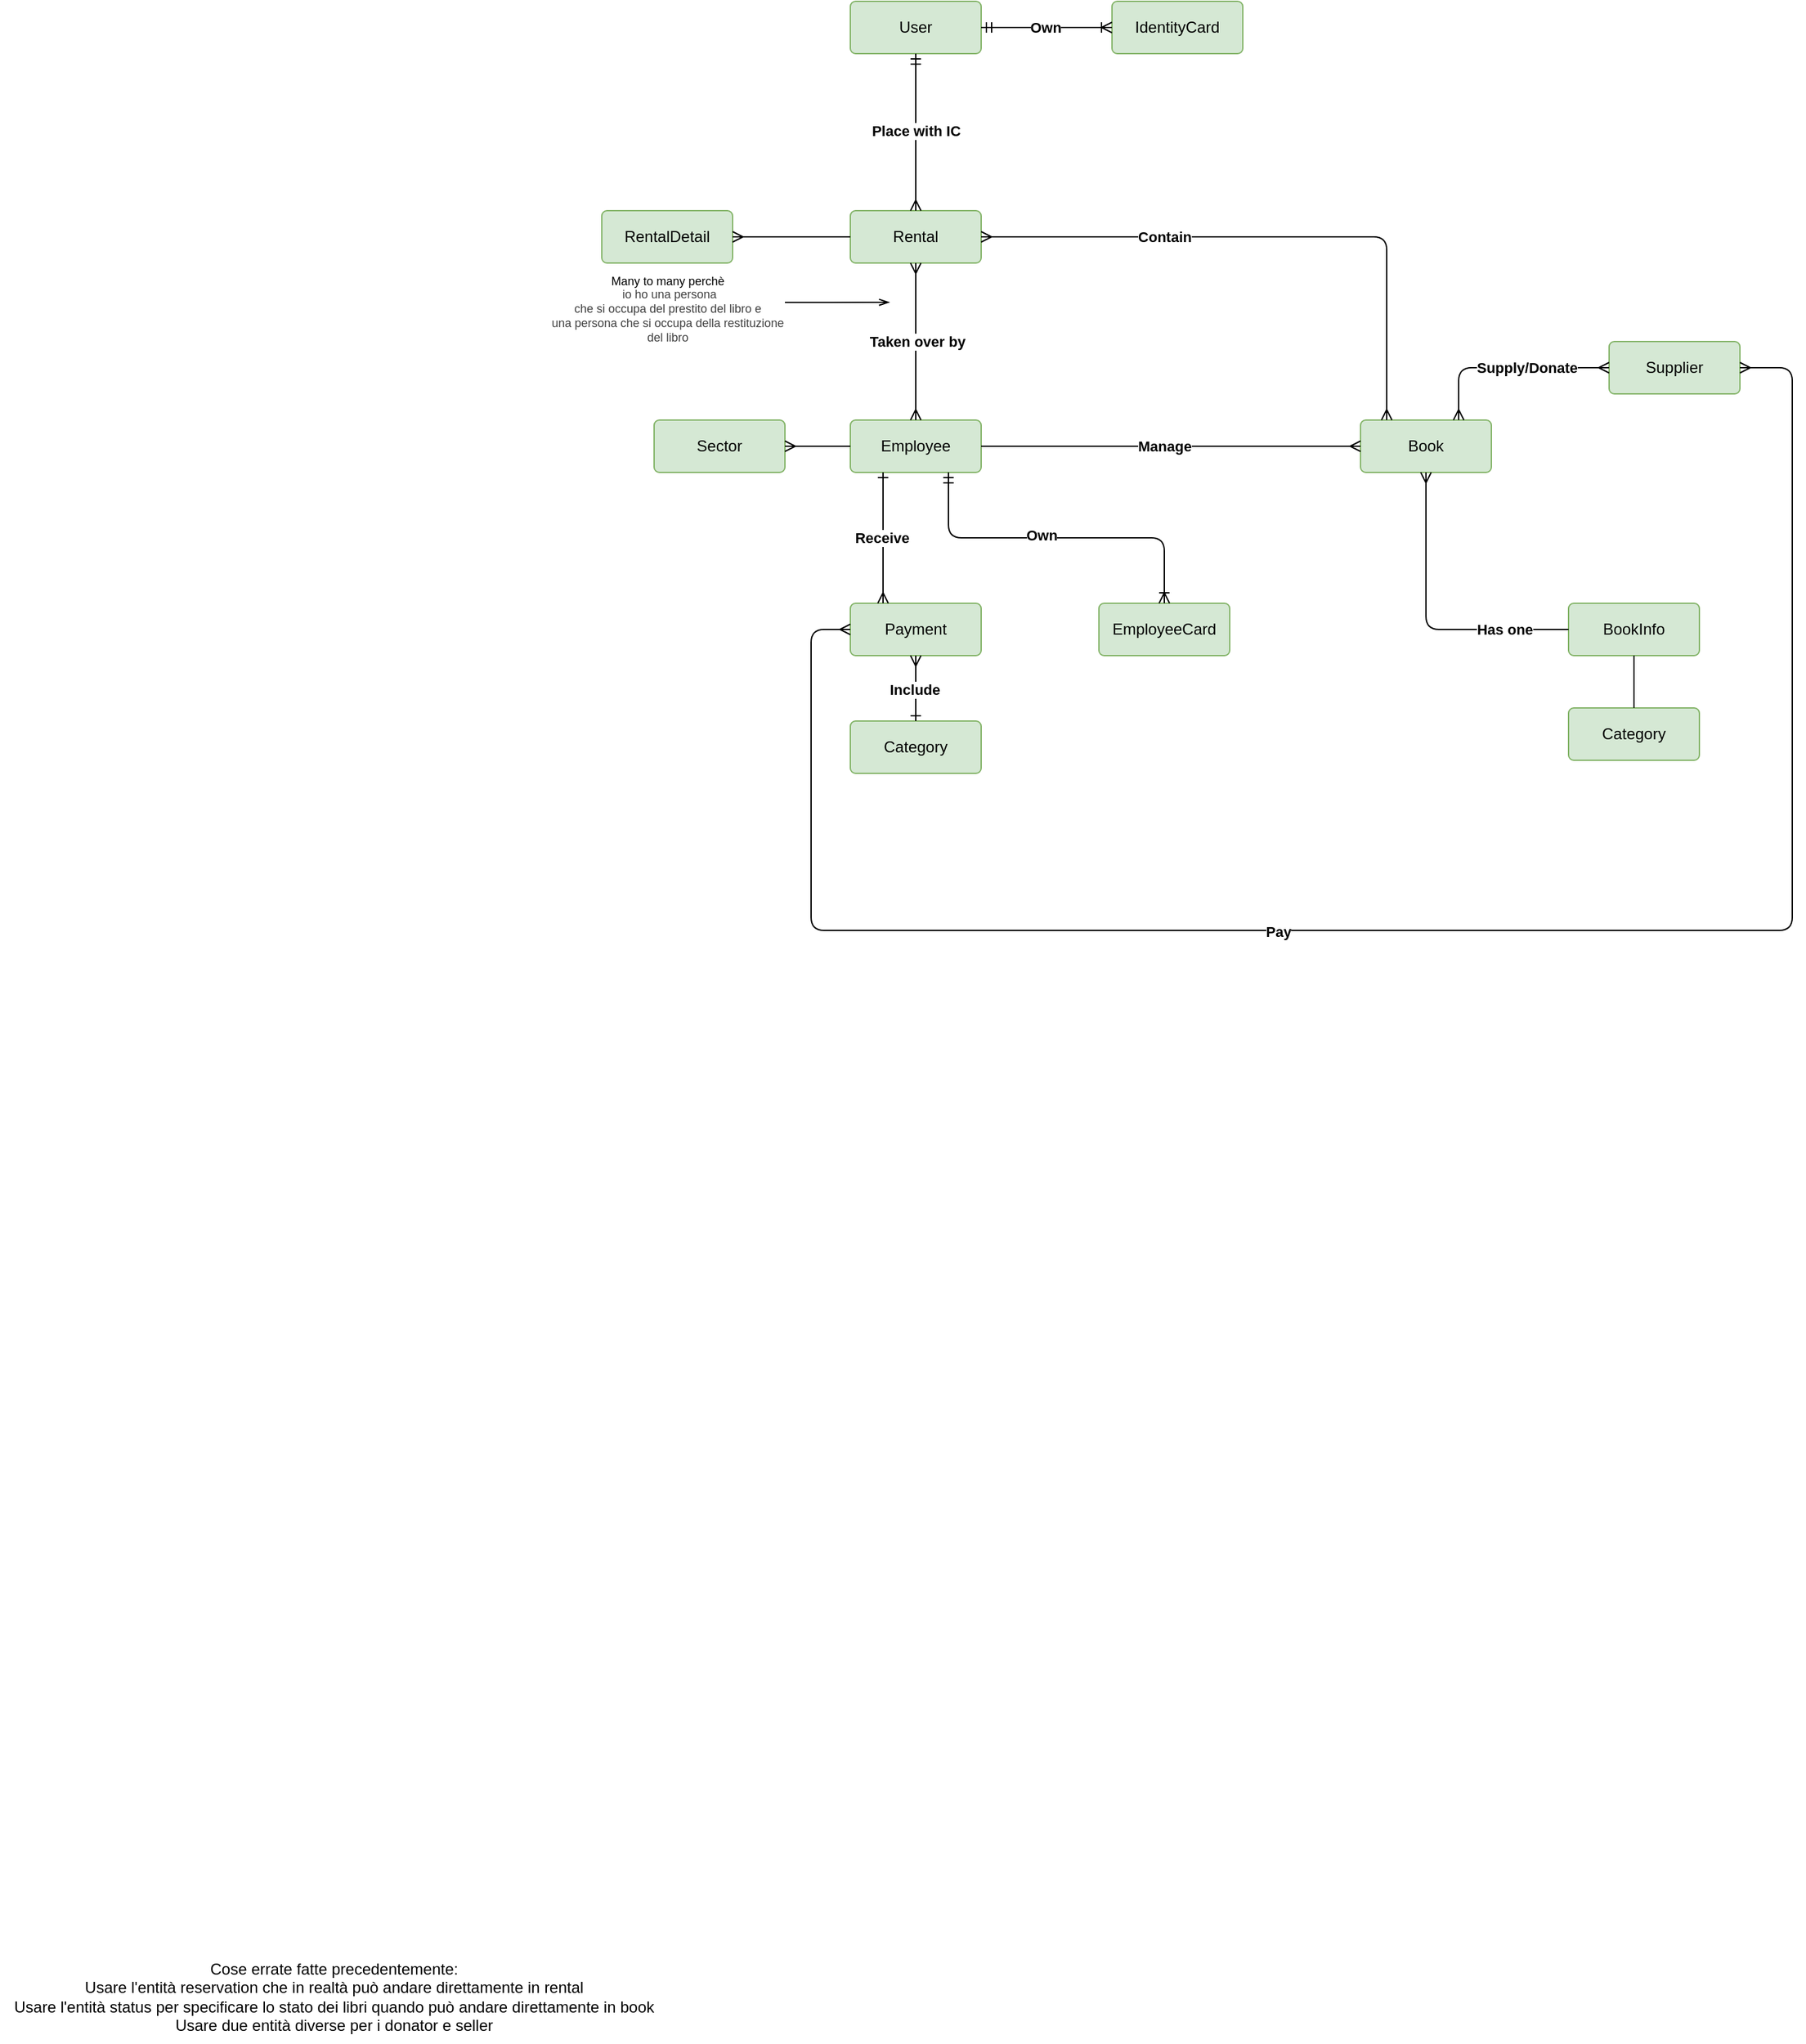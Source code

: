 <mxfile>
    <diagram id="nn5hBzcSLXzBLH-GoVvY" name="Pagina-1">
        <mxGraphModel dx="-876" dy="591" grid="1" gridSize="10" guides="1" tooltips="1" connect="1" arrows="1" fold="1" page="1" pageScale="1" pageWidth="2000" pageHeight="2000" background="none" math="0" shadow="0">
            <root>
                <mxCell id="0"/>
                <mxCell id="1" parent="0"/>
                <mxCell id="2" value="Employee" style="rounded=1;arcSize=10;whiteSpace=wrap;html=1;align=center;fillColor=#d5e8d4;strokeColor=#82b366;" parent="1" vertex="1">
                    <mxGeometry x="2660" y="740" width="100" height="40" as="geometry"/>
                </mxCell>
                <mxCell id="3" value="Payment" style="rounded=1;arcSize=10;whiteSpace=wrap;html=1;align=center;fillColor=#d5e8d4;strokeColor=#82b366;" parent="1" vertex="1">
                    <mxGeometry x="2660" y="880" width="100" height="40" as="geometry"/>
                </mxCell>
                <mxCell id="4" value="Book" style="rounded=1;arcSize=10;whiteSpace=wrap;html=1;align=center;fillColor=#d5e8d4;strokeColor=#82b366;" parent="1" vertex="1">
                    <mxGeometry x="3050" y="740" width="100" height="40" as="geometry"/>
                </mxCell>
                <mxCell id="5" value="Rental" style="rounded=1;arcSize=10;whiteSpace=wrap;html=1;align=center;fillColor=#d5e8d4;strokeColor=#82b366;" parent="1" vertex="1">
                    <mxGeometry x="2660" y="580" width="100" height="40" as="geometry"/>
                </mxCell>
                <mxCell id="6" value="User" style="rounded=1;arcSize=10;whiteSpace=wrap;html=1;align=center;fillColor=#d5e8d4;strokeColor=#82b366;" parent="1" vertex="1">
                    <mxGeometry x="2660" y="420" width="100" height="40" as="geometry"/>
                </mxCell>
                <mxCell id="10" value="IdentityCard" style="rounded=1;arcSize=10;whiteSpace=wrap;html=1;align=center;fillColor=#d5e8d4;strokeColor=#82b366;" parent="1" vertex="1">
                    <mxGeometry x="2860" y="420" width="100" height="40" as="geometry"/>
                </mxCell>
                <mxCell id="12" value="EmployeeCard" style="rounded=1;arcSize=10;whiteSpace=wrap;html=1;align=center;fillColor=#d5e8d4;strokeColor=#82b366;" parent="1" vertex="1">
                    <mxGeometry x="2850" y="880" width="100" height="40" as="geometry"/>
                </mxCell>
                <mxCell id="15" value="Category" style="rounded=1;arcSize=10;whiteSpace=wrap;html=1;align=center;fillColor=#d5e8d4;strokeColor=#82b366;" parent="1" vertex="1">
                    <mxGeometry x="2660" y="970" width="100" height="40" as="geometry"/>
                </mxCell>
                <mxCell id="21" value="" style="edgeStyle=entityRelationEdgeStyle;fontSize=12;html=1;endArrow=ERoneToMany;exitX=1;exitY=0.5;exitDx=0;exitDy=0;entryX=0;entryY=0.5;entryDx=0;entryDy=0;startArrow=ERmandOne;startFill=0;rounded=1;" parent="1" source="6" target="10" edge="1">
                    <mxGeometry width="100" height="100" relative="1" as="geometry">
                        <mxPoint x="3240" y="329.5" as="sourcePoint"/>
                        <mxPoint x="3330" y="329.5" as="targetPoint"/>
                    </mxGeometry>
                </mxCell>
                <mxCell id="49" value="Own" style="edgeLabel;html=1;align=center;verticalAlign=middle;resizable=0;points=[];fontStyle=1;rounded=1;" parent="21" vertex="1" connectable="0">
                    <mxGeometry x="-0.098" relative="1" as="geometry">
                        <mxPoint x="4" as="offset"/>
                    </mxGeometry>
                </mxCell>
                <mxCell id="22" value="" style="fontSize=12;html=1;endArrow=ERoneToMany;entryX=0.5;entryY=0;entryDx=0;entryDy=0;edgeStyle=orthogonalEdgeStyle;exitX=0.75;exitY=1;exitDx=0;exitDy=0;startArrow=ERmandOne;startFill=0;rounded=1;" parent="1" source="2" target="12" edge="1">
                    <mxGeometry width="100" height="100" relative="1" as="geometry">
                        <mxPoint x="2910" y="685" as="sourcePoint"/>
                        <mxPoint x="2970" y="684.5" as="targetPoint"/>
                    </mxGeometry>
                </mxCell>
                <mxCell id="50" value="Own" style="edgeLabel;html=1;align=center;verticalAlign=middle;resizable=0;points=[];fontStyle=1;rounded=1;" parent="22" vertex="1" connectable="0">
                    <mxGeometry x="-0.089" y="3" relative="1" as="geometry">
                        <mxPoint y="1" as="offset"/>
                    </mxGeometry>
                </mxCell>
                <mxCell id="29" value="" style="endArrow=ERmany;html=1;rounded=1;exitX=0.25;exitY=1;exitDx=0;exitDy=0;startArrow=ERone;startFill=0;edgeStyle=orthogonalEdgeStyle;endFill=0;entryX=0.25;entryY=0;entryDx=0;entryDy=0;" parent="1" source="2" target="3" edge="1">
                    <mxGeometry relative="1" as="geometry">
                        <mxPoint x="2760" y="635" as="sourcePoint"/>
                        <mxPoint x="2730" y="850" as="targetPoint"/>
                    </mxGeometry>
                </mxCell>
                <mxCell id="32" value="Receive" style="edgeLabel;html=1;align=center;verticalAlign=middle;resizable=0;points=[];fontStyle=1;rounded=1;" parent="29" vertex="1" connectable="0">
                    <mxGeometry x="0.167" relative="1" as="geometry">
                        <mxPoint x="-1" y="-9" as="offset"/>
                    </mxGeometry>
                </mxCell>
                <mxCell id="31" value="" style="endArrow=ERmany;html=1;rounded=1;endFill=0;startArrow=ERone;startFill=0;entryX=0.5;entryY=1;entryDx=0;entryDy=0;exitX=0.5;exitY=0;exitDx=0;exitDy=0;" parent="1" source="15" target="3" edge="1">
                    <mxGeometry relative="1" as="geometry">
                        <mxPoint x="2860" y="900" as="sourcePoint"/>
                        <mxPoint x="2800" y="940" as="targetPoint"/>
                    </mxGeometry>
                </mxCell>
                <mxCell id="52" value="Include" style="edgeLabel;html=1;align=center;verticalAlign=middle;resizable=0;points=[];fontStyle=1;rounded=1;" parent="31" vertex="1" connectable="0">
                    <mxGeometry x="-0.035" y="2" relative="1" as="geometry">
                        <mxPoint x="1" as="offset"/>
                    </mxGeometry>
                </mxCell>
                <mxCell id="35" value="BookInfo" style="rounded=1;arcSize=10;whiteSpace=wrap;html=1;align=center;fillColor=#d5e8d4;strokeColor=#82b366;" parent="1" vertex="1">
                    <mxGeometry x="3209" y="880" width="100" height="40" as="geometry"/>
                </mxCell>
                <mxCell id="37" value="" style="endArrow=none;html=1;rounded=1;entryX=0;entryY=0.5;entryDx=0;entryDy=0;edgeStyle=orthogonalEdgeStyle;startArrow=ERmany;startFill=0;" parent="1" target="35" edge="1">
                    <mxGeometry relative="1" as="geometry">
                        <mxPoint x="3100" y="780" as="sourcePoint"/>
                        <mxPoint x="3040" y="450" as="targetPoint"/>
                        <Array as="points">
                            <mxPoint x="3100" y="780"/>
                            <mxPoint x="3100" y="900"/>
                        </Array>
                    </mxGeometry>
                </mxCell>
                <mxCell id="47" value="Has one" style="edgeLabel;html=1;align=center;verticalAlign=middle;resizable=0;points=[];fontStyle=1;rounded=1;" parent="37" vertex="1" connectable="0">
                    <mxGeometry x="0.123" y="2" relative="1" as="geometry">
                        <mxPoint x="51" y="2" as="offset"/>
                    </mxGeometry>
                </mxCell>
                <mxCell id="39" value="" style="endArrow=ERmany;html=1;rounded=1;exitX=0.5;exitY=1;exitDx=0;exitDy=0;entryX=0.5;entryY=0;entryDx=0;entryDy=0;endFill=0;startArrow=ERmandOne;startFill=0;" parent="1" source="6" target="5" edge="1">
                    <mxGeometry relative="1" as="geometry">
                        <mxPoint x="2920" y="450" as="sourcePoint"/>
                        <mxPoint x="3080" y="450" as="targetPoint"/>
                    </mxGeometry>
                </mxCell>
                <mxCell id="53" value="Place with IC" style="edgeLabel;html=1;align=center;verticalAlign=middle;resizable=0;points=[];fontStyle=1;rounded=1;" parent="39" vertex="1" connectable="0">
                    <mxGeometry x="-0.018" y="1" relative="1" as="geometry">
                        <mxPoint x="-1" as="offset"/>
                    </mxGeometry>
                </mxCell>
                <mxCell id="40" value="" style="endArrow=ERmany;html=1;rounded=1;edgeStyle=orthogonalEdgeStyle;entryX=1;entryY=0.5;entryDx=0;entryDy=0;endFill=0;startArrow=ERmany;startFill=0;" parent="1" target="5" edge="1">
                    <mxGeometry relative="1" as="geometry">
                        <mxPoint x="3070" y="740" as="sourcePoint"/>
                        <mxPoint x="2780" y="610" as="targetPoint"/>
                        <Array as="points">
                            <mxPoint x="3070" y="740"/>
                            <mxPoint x="3070" y="600"/>
                        </Array>
                    </mxGeometry>
                </mxCell>
                <mxCell id="46" value="Contain" style="edgeLabel;html=1;align=center;verticalAlign=middle;resizable=0;points=[];fontStyle=1;rounded=1;" parent="40" vertex="1" connectable="0">
                    <mxGeometry x="-0.021" relative="1" as="geometry">
                        <mxPoint x="-90" as="offset"/>
                    </mxGeometry>
                </mxCell>
                <mxCell id="42" value="Sector" style="rounded=1;arcSize=10;whiteSpace=wrap;html=1;align=center;fillColor=#d5e8d4;strokeColor=#82b366;" parent="1" vertex="1">
                    <mxGeometry x="2510" y="740" width="100" height="40" as="geometry"/>
                </mxCell>
                <mxCell id="43" value="" style="endArrow=none;html=1;rounded=1;exitX=0;exitY=0.5;exitDx=0;exitDy=0;startArrow=ERmany;startFill=0;endFill=0;entryX=1;entryY=0.5;entryDx=0;entryDy=0;" parent="1" source="4" target="2" edge="1">
                    <mxGeometry relative="1" as="geometry">
                        <mxPoint x="2990" y="450" as="sourcePoint"/>
                        <mxPoint x="2980" y="730" as="targetPoint"/>
                    </mxGeometry>
                </mxCell>
                <mxCell id="45" value="Manage" style="edgeLabel;html=1;align=center;verticalAlign=middle;resizable=0;points=[];fontStyle=1;rounded=1;" parent="43" vertex="1" connectable="0">
                    <mxGeometry x="-0.039" y="-2" relative="1" as="geometry">
                        <mxPoint x="-11" y="2" as="offset"/>
                    </mxGeometry>
                </mxCell>
                <mxCell id="54" value="" style="endArrow=ERmany;html=1;rounded=1;exitX=0.5;exitY=1;exitDx=0;exitDy=0;entryX=0.5;entryY=0;entryDx=0;entryDy=0;endFill=0;startArrow=ERmany;startFill=0;" parent="1" source="5" target="2" edge="1">
                    <mxGeometry relative="1" as="geometry">
                        <mxPoint x="2950" y="450" as="sourcePoint"/>
                        <mxPoint x="3110" y="450" as="targetPoint"/>
                    </mxGeometry>
                </mxCell>
                <mxCell id="55" value="Taken over by" style="edgeLabel;html=1;align=center;verticalAlign=middle;resizable=0;points=[];fontStyle=1;rounded=1;" parent="54" vertex="1" connectable="0">
                    <mxGeometry x="-0.012" y="1" relative="1" as="geometry">
                        <mxPoint as="offset"/>
                    </mxGeometry>
                </mxCell>
                <mxCell id="56" value="&lt;div style=&quot;&quot;&gt;&lt;span style=&quot;background-color: transparent;&quot;&gt;Many to many perchè&lt;/span&gt;&lt;/div&gt;&lt;div style=&quot;color: rgb(63, 63, 63); scrollbar-color: rgb(226, 226, 226) rgb(251, 251, 251);&quot;&gt;&lt;div style=&quot;&quot;&gt;&lt;span style=&quot;background-color: transparent;&quot;&gt;&amp;nbsp;io ho una persona&lt;/span&gt;&lt;/div&gt;&lt;div style=&quot;color: rgb(63, 63, 63); scrollbar-color: rgb(226, 226, 226) rgb(251, 251, 251);&quot;&gt;che si occupa del prestito del libro e&lt;/div&gt;&lt;/div&gt;&lt;div style=&quot;color: rgb(63, 63, 63); scrollbar-color: rgb(226, 226, 226) rgb(251, 251, 251);&quot;&gt;una persona che si occupa della restituzione&lt;/div&gt;&lt;div style=&quot;color: rgb(63, 63, 63); scrollbar-color: rgb(226, 226, 226) rgb(251, 251, 251);&quot;&gt;del libro&lt;/div&gt;" style="text;html=1;align=center;verticalAlign=middle;resizable=0;points=[];autosize=1;strokeColor=none;fillColor=none;fontSize=9;rounded=1;" parent="1" vertex="1">
                    <mxGeometry x="2420" y="620" width="200" height="70" as="geometry"/>
                </mxCell>
                <mxCell id="58" value="" style="endArrow=openThin;html=1;rounded=1;exitX=0.998;exitY=0.502;exitDx=0;exitDy=0;exitPerimeter=0;endFill=0;" parent="1" edge="1">
                    <mxGeometry relative="1" as="geometry">
                        <mxPoint x="2610" y="650.14" as="sourcePoint"/>
                        <mxPoint x="2690" y="650" as="targetPoint"/>
                    </mxGeometry>
                </mxCell>
                <mxCell id="61" value="Supplier" style="rounded=1;arcSize=10;whiteSpace=wrap;html=1;align=center;fillColor=#d5e8d4;strokeColor=#82b366;" parent="1" vertex="1">
                    <mxGeometry x="3240" y="680" width="100" height="40" as="geometry"/>
                </mxCell>
                <mxCell id="63" value="" style="endArrow=ERmany;html=1;rounded=1;entryX=1;entryY=0.5;entryDx=0;entryDy=0;edgeStyle=orthogonalEdgeStyle;exitX=0;exitY=0.5;exitDx=0;exitDy=0;startArrow=ERmany;startFill=0;endFill=0;" parent="1" source="3" target="61" edge="1">
                    <mxGeometry relative="1" as="geometry">
                        <mxPoint x="2600" y="1090" as="sourcePoint"/>
                        <mxPoint x="3380" y="890" as="targetPoint"/>
                        <Array as="points">
                            <mxPoint x="2630" y="900"/>
                            <mxPoint x="2630" y="1130"/>
                            <mxPoint x="3380" y="1130"/>
                            <mxPoint x="3380" y="700"/>
                        </Array>
                    </mxGeometry>
                </mxCell>
                <mxCell id="66" value="Pay" style="edgeLabel;html=1;align=center;verticalAlign=middle;resizable=0;points=[];fontStyle=1;rounded=1;" parent="63" vertex="1" connectable="0">
                    <mxGeometry x="-0.166" y="-2" relative="1" as="geometry">
                        <mxPoint y="-1" as="offset"/>
                    </mxGeometry>
                </mxCell>
                <mxCell id="64" value="" style="endArrow=ERmany;html=1;rounded=1;entryX=0;entryY=0.5;entryDx=0;entryDy=0;exitX=0.75;exitY=0;exitDx=0;exitDy=0;edgeStyle=orthogonalEdgeStyle;startArrow=ERmany;startFill=0;endFill=0;" parent="1" source="4" target="61" edge="1">
                    <mxGeometry relative="1" as="geometry">
                        <mxPoint x="3040" y="810" as="sourcePoint"/>
                        <mxPoint x="3200" y="810" as="targetPoint"/>
                    </mxGeometry>
                </mxCell>
                <mxCell id="65" value="Supply/Donate" style="edgeLabel;html=1;align=center;verticalAlign=middle;resizable=0;points=[];fontStyle=1;rounded=1;" parent="64" vertex="1" connectable="0">
                    <mxGeometry x="0.039" y="-2" relative="1" as="geometry">
                        <mxPoint x="11" y="-2" as="offset"/>
                    </mxGeometry>
                </mxCell>
                <mxCell id="75" value="" style="endArrow=none;html=1;rounded=0;exitX=1;exitY=0.5;exitDx=0;exitDy=0;entryX=0;entryY=0.5;entryDx=0;entryDy=0;startArrow=ERmany;startFill=0;" parent="1" source="42" target="2" edge="1">
                    <mxGeometry relative="1" as="geometry">
                        <mxPoint x="2900" y="770" as="sourcePoint"/>
                        <mxPoint x="2640" y="790" as="targetPoint"/>
                    </mxGeometry>
                </mxCell>
                <mxCell id="76" value="Cose errate fatte precedentemente:&lt;div&gt;Usare l&#39;entità reservation che in realtà può andare direttamente in rental&lt;/div&gt;&lt;div&gt;Usare l&#39;entità status per specificare lo stato dei libri quando può andare direttamente in book&lt;/div&gt;&lt;div&gt;Usare due entità diverse per i donator e seller&lt;/div&gt;" style="text;html=1;align=center;verticalAlign=middle;resizable=0;points=[];autosize=1;strokeColor=none;fillColor=none;" parent="1" vertex="1">
                    <mxGeometry x="2010" y="1910" width="510" height="70" as="geometry"/>
                </mxCell>
                <mxCell id="77" value="RentalDetail" style="rounded=1;arcSize=10;whiteSpace=wrap;html=1;align=center;fillColor=#d5e8d4;strokeColor=#82b366;" parent="1" vertex="1">
                    <mxGeometry x="2470" y="580" width="100" height="40" as="geometry"/>
                </mxCell>
                <mxCell id="78" value="" style="endArrow=none;html=1;rounded=0;exitX=1;exitY=0.5;exitDx=0;exitDy=0;entryX=0;entryY=0.5;entryDx=0;entryDy=0;startArrow=ERmany;startFill=0;" parent="1" source="77" target="5" edge="1">
                    <mxGeometry relative="1" as="geometry">
                        <mxPoint x="2770" y="730" as="sourcePoint"/>
                        <mxPoint x="2930" y="730" as="targetPoint"/>
                    </mxGeometry>
                </mxCell>
                <mxCell id="79" value="Category" style="rounded=1;arcSize=10;whiteSpace=wrap;html=1;align=center;fillColor=#d5e8d4;strokeColor=#82b366;" vertex="1" parent="1">
                    <mxGeometry x="3209" y="960" width="100" height="40" as="geometry"/>
                </mxCell>
                <mxCell id="82" value="" style="endArrow=none;html=1;rounded=0;exitX=0.5;exitY=1;exitDx=0;exitDy=0;entryX=0.5;entryY=0;entryDx=0;entryDy=0;" edge="1" parent="1" source="35" target="79">
                    <mxGeometry relative="1" as="geometry">
                        <mxPoint x="2970" y="830" as="sourcePoint"/>
                        <mxPoint x="3130" y="830" as="targetPoint"/>
                    </mxGeometry>
                </mxCell>
            </root>
        </mxGraphModel>
    </diagram>
</mxfile>